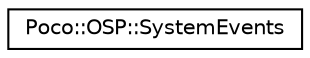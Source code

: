 digraph "Graphical Class Hierarchy"
{
 // LATEX_PDF_SIZE
  edge [fontname="Helvetica",fontsize="10",labelfontname="Helvetica",labelfontsize="10"];
  node [fontname="Helvetica",fontsize="10",shape=record];
  rankdir="LR";
  Node0 [label="Poco::OSP::SystemEvents",height=0.2,width=0.4,color="black", fillcolor="white", style="filled",URL="$classPoco_1_1OSP_1_1SystemEvents.html",tooltip=" "];
}
